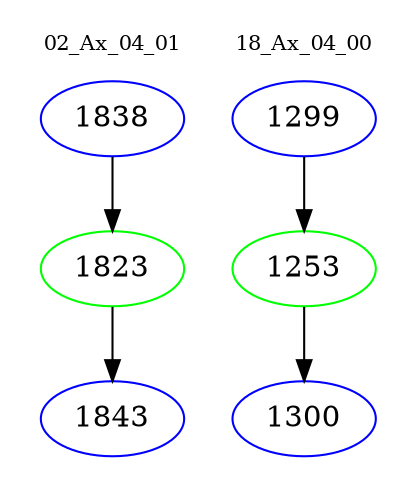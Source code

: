 digraph{
subgraph cluster_0 {
color = white
label = "02_Ax_04_01";
fontsize=10;
T0_1838 [label="1838", color="blue"]
T0_1838 -> T0_1823 [color="black"]
T0_1823 [label="1823", color="green"]
T0_1823 -> T0_1843 [color="black"]
T0_1843 [label="1843", color="blue"]
}
subgraph cluster_1 {
color = white
label = "18_Ax_04_00";
fontsize=10;
T1_1299 [label="1299", color="blue"]
T1_1299 -> T1_1253 [color="black"]
T1_1253 [label="1253", color="green"]
T1_1253 -> T1_1300 [color="black"]
T1_1300 [label="1300", color="blue"]
}
}
